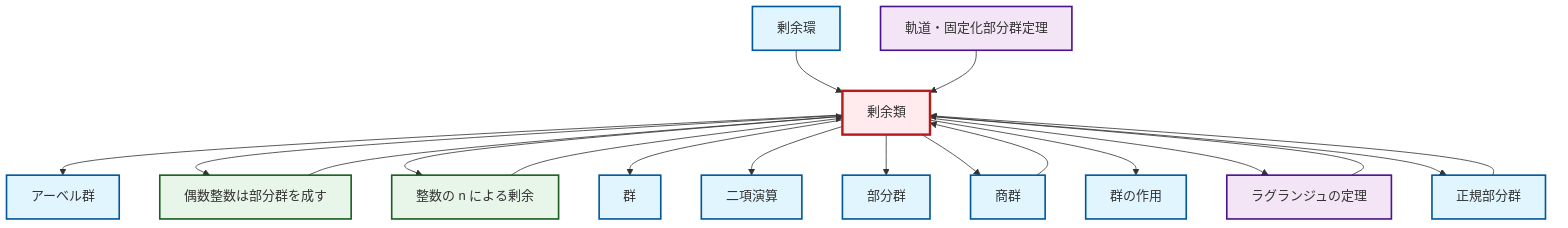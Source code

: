 graph TD
    classDef definition fill:#e1f5fe,stroke:#01579b,stroke-width:2px
    classDef theorem fill:#f3e5f5,stroke:#4a148c,stroke-width:2px
    classDef axiom fill:#fff3e0,stroke:#e65100,stroke-width:2px
    classDef example fill:#e8f5e9,stroke:#1b5e20,stroke-width:2px
    classDef current fill:#ffebee,stroke:#b71c1c,stroke-width:3px
    def-abelian-group["アーベル群"]:::definition
    thm-orbit-stabilizer["軌道・固定化部分群定理"]:::theorem
    def-group["群"]:::definition
    def-normal-subgroup["正規部分群"]:::definition
    def-binary-operation["二項演算"]:::definition
    def-subgroup["部分群"]:::definition
    ex-quotient-integers-mod-n["整数の n による剰余"]:::example
    def-group-action["群の作用"]:::definition
    thm-lagrange["ラグランジュの定理"]:::theorem
    def-quotient-ring["剰余環"]:::definition
    def-coset["剰余類"]:::definition
    def-quotient-group["商群"]:::definition
    ex-even-integers-subgroup["偶数整数は部分群を成す"]:::example
    def-quotient-ring --> def-coset
    thm-orbit-stabilizer --> def-coset
    def-coset --> def-abelian-group
    def-coset --> ex-even-integers-subgroup
    def-coset --> ex-quotient-integers-mod-n
    def-quotient-group --> def-coset
    def-coset --> def-group
    def-normal-subgroup --> def-coset
    def-coset --> def-binary-operation
    def-coset --> def-subgroup
    def-coset --> def-quotient-group
    ex-quotient-integers-mod-n --> def-coset
    def-coset --> def-group-action
    def-coset --> thm-lagrange
    thm-lagrange --> def-coset
    def-coset --> def-normal-subgroup
    ex-even-integers-subgroup --> def-coset
    class def-coset current